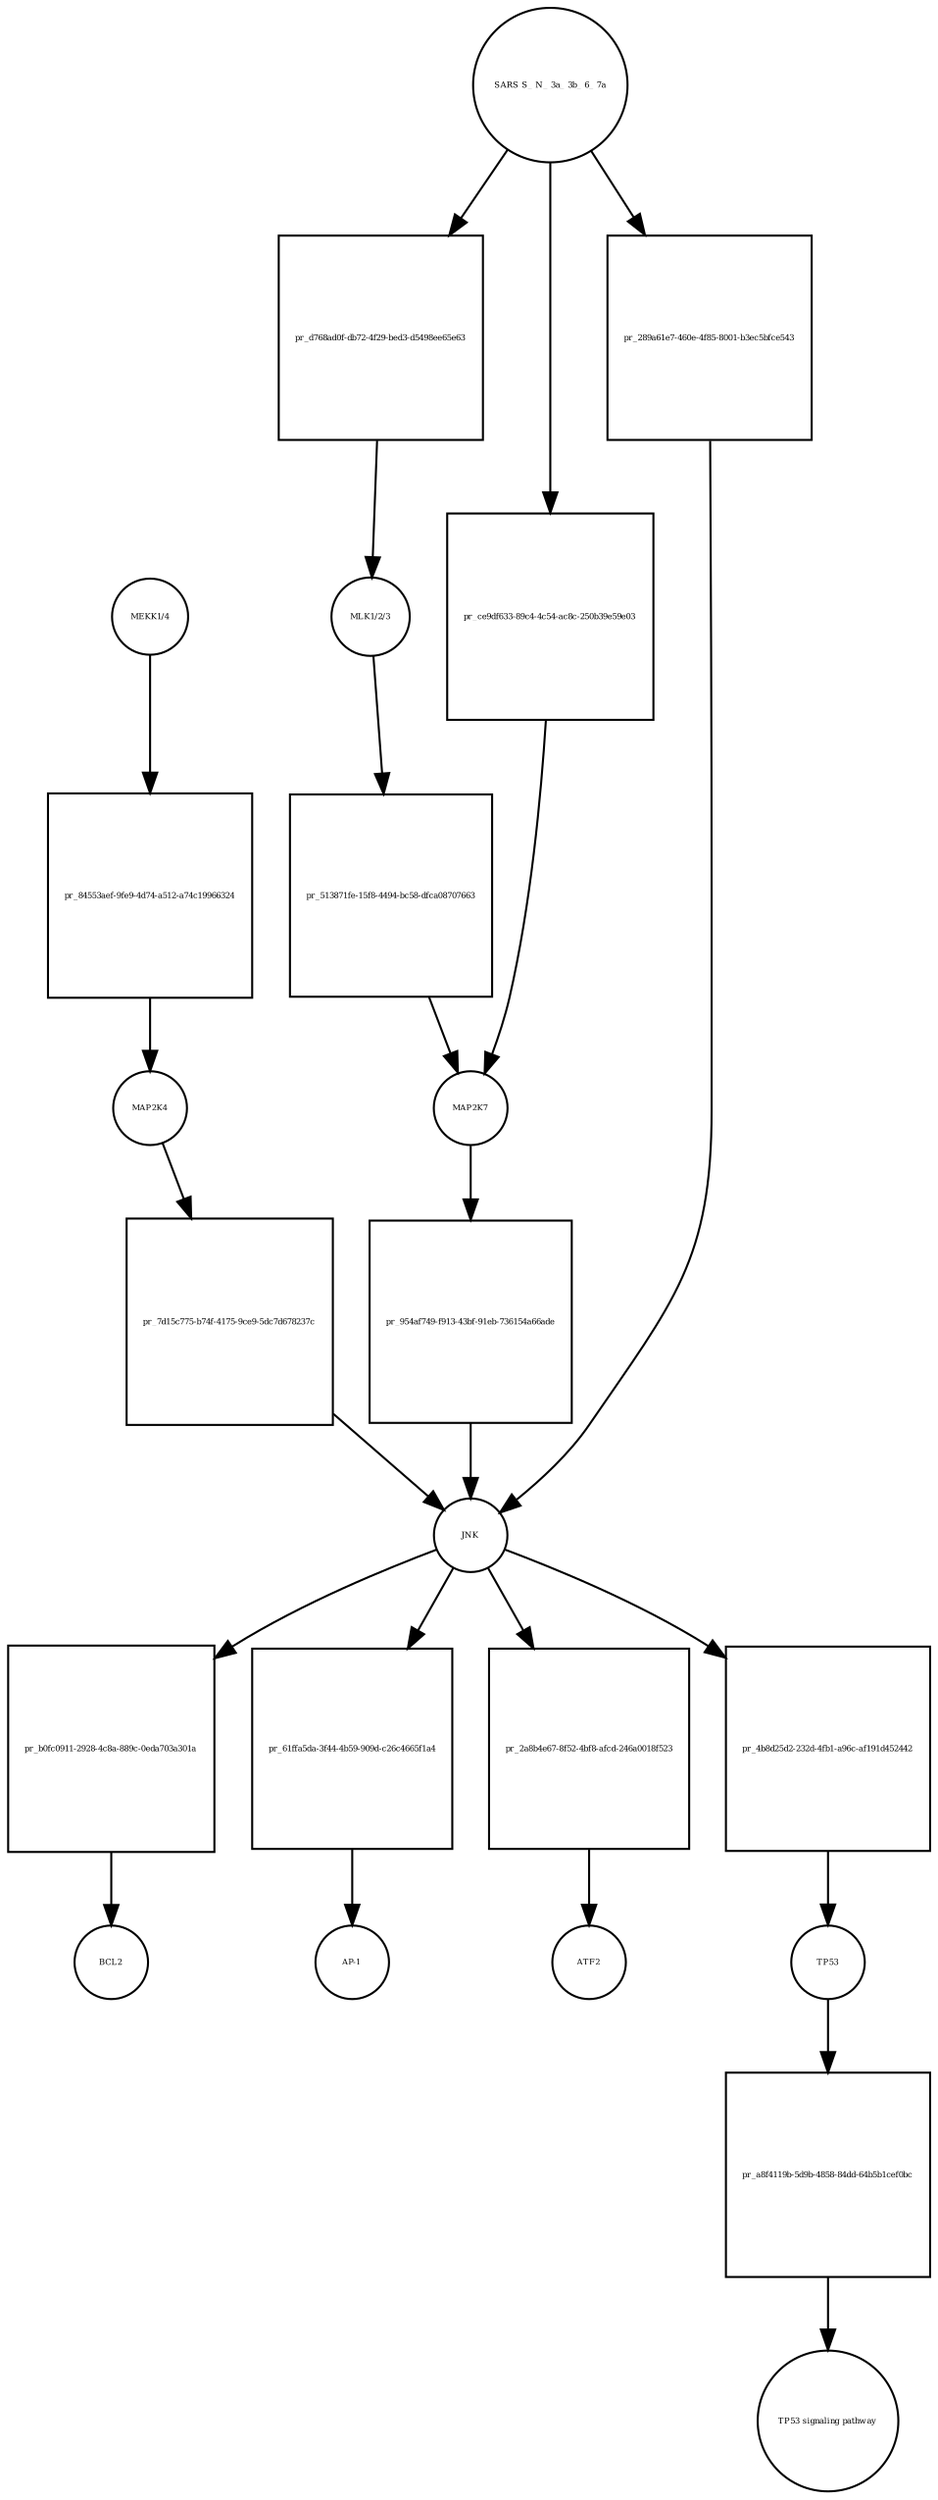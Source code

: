 strict digraph  {
"MEKK1/4" [annotation="", bipartite=0, cls=complex, fontsize=4, label="MEKK1/4", shape=circle];
"pr_84553aef-9fe9-4d74-a512-a74c19966324" [annotation="", bipartite=1, cls=process, fontsize=4, label="pr_84553aef-9fe9-4d74-a512-a74c19966324", shape=square];
MAP2K4 [annotation=urn_miriam_uniprot_P45985, bipartite=0, cls=macromolecule, fontsize=4, label=MAP2K4, shape=circle];
"MLK1/2/3" [annotation="", bipartite=0, cls=complex, fontsize=4, label="MLK1/2/3", shape=circle];
"pr_513871fe-15f8-4494-bc58-dfca08707663" [annotation="", bipartite=1, cls=process, fontsize=4, label="pr_513871fe-15f8-4494-bc58-dfca08707663", shape=square];
MAP2K7 [annotation=urn_miriam_uniprot_O14733, bipartite=0, cls=macromolecule, fontsize=4, label=MAP2K7, shape=circle];
"pr_7d15c775-b74f-4175-9ce9-5dc7d678237c" [annotation="", bipartite=1, cls=process, fontsize=4, label="pr_7d15c775-b74f-4175-9ce9-5dc7d678237c", shape=square];
JNK [annotation="", bipartite=0, cls=complex, fontsize=4, label=JNK, shape=circle];
"pr_954af749-f913-43bf-91eb-736154a66ade" [annotation="", bipartite=1, cls=process, fontsize=4, label="pr_954af749-f913-43bf-91eb-736154a66ade", shape=square];
"pr_b0fc0911-2928-4c8a-889c-0eda703a301a" [annotation="", bipartite=1, cls=process, fontsize=4, label="pr_b0fc0911-2928-4c8a-889c-0eda703a301a", shape=square];
BCL2 [annotation=urn_miriam_uniprot_P10415, bipartite=0, cls=macromolecule, fontsize=4, label=BCL2, shape=circle];
"pr_61ffa5da-3f44-4b59-909d-c26c4665f1a4" [annotation="", bipartite=1, cls=process, fontsize=4, label="pr_61ffa5da-3f44-4b59-909d-c26c4665f1a4", shape=square];
"AP-1" [annotation="", bipartite=0, cls=complex, fontsize=4, label="AP-1", shape=circle];
"SARS S_ N_ 3a_ 3b_ 6_ 7a" [annotation="", bipartite=0, cls=macromolecule, fontsize=4, label="SARS S_ N_ 3a_ 3b_ 6_ 7a", shape=circle];
"pr_d768ad0f-db72-4f29-bed3-d5498ee65e63" [annotation="", bipartite=1, cls=process, fontsize=4, label="pr_d768ad0f-db72-4f29-bed3-d5498ee65e63", shape=square];
"pr_2a8b4e67-8f52-4bf8-afcd-246a0018f523" [annotation="", bipartite=1, cls=process, fontsize=4, label="pr_2a8b4e67-8f52-4bf8-afcd-246a0018f523", shape=square];
ATF2 [annotation=urn_miriam_uniprot_P15336, bipartite=0, cls=macromolecule, fontsize=4, label=ATF2, shape=circle];
"pr_4b8d25d2-232d-4fb1-a96c-af191d452442" [annotation="", bipartite=1, cls=process, fontsize=4, label="pr_4b8d25d2-232d-4fb1-a96c-af191d452442", shape=square];
TP53 [annotation=urn_miriam_uniprot_P04637, bipartite=0, cls=macromolecule, fontsize=4, label=TP53, shape=circle];
"pr_a8f4119b-5d9b-4858-84dd-64b5b1cef0bc" [annotation="", bipartite=1, cls=process, fontsize=4, label="pr_a8f4119b-5d9b-4858-84dd-64b5b1cef0bc", shape=square];
"TP53 signaling pathway" [annotation="", bipartite=0, cls="unspecified entity", fontsize=4, label="TP53 signaling pathway", shape=circle];
"pr_ce9df633-89c4-4c54-ac8c-250b39e59e03" [annotation="", bipartite=1, cls=process, fontsize=4, label="pr_ce9df633-89c4-4c54-ac8c-250b39e59e03", shape=square];
"pr_289a61e7-460e-4f85-8001-b3ec5bfce543" [annotation="", bipartite=1, cls=process, fontsize=4, label="pr_289a61e7-460e-4f85-8001-b3ec5bfce543", shape=square];
"MEKK1/4" -> "pr_84553aef-9fe9-4d74-a512-a74c19966324"  [annotation="", interaction_type=consumption];
"pr_84553aef-9fe9-4d74-a512-a74c19966324" -> MAP2K4  [annotation="", interaction_type=production];
MAP2K4 -> "pr_7d15c775-b74f-4175-9ce9-5dc7d678237c"  [annotation="", interaction_type=consumption];
"MLK1/2/3" -> "pr_513871fe-15f8-4494-bc58-dfca08707663"  [annotation="", interaction_type=consumption];
"pr_513871fe-15f8-4494-bc58-dfca08707663" -> MAP2K7  [annotation="", interaction_type=production];
MAP2K7 -> "pr_954af749-f913-43bf-91eb-736154a66ade"  [annotation="", interaction_type=consumption];
"pr_7d15c775-b74f-4175-9ce9-5dc7d678237c" -> JNK  [annotation="", interaction_type=production];
JNK -> "pr_b0fc0911-2928-4c8a-889c-0eda703a301a"  [annotation="", interaction_type=consumption];
JNK -> "pr_61ffa5da-3f44-4b59-909d-c26c4665f1a4"  [annotation="", interaction_type=consumption];
JNK -> "pr_2a8b4e67-8f52-4bf8-afcd-246a0018f523"  [annotation="", interaction_type=consumption];
JNK -> "pr_4b8d25d2-232d-4fb1-a96c-af191d452442"  [annotation="", interaction_type=consumption];
"pr_954af749-f913-43bf-91eb-736154a66ade" -> JNK  [annotation="", interaction_type=production];
"pr_b0fc0911-2928-4c8a-889c-0eda703a301a" -> BCL2  [annotation="", interaction_type=production];
"pr_61ffa5da-3f44-4b59-909d-c26c4665f1a4" -> "AP-1"  [annotation="", interaction_type=production];
"SARS S_ N_ 3a_ 3b_ 6_ 7a" -> "pr_d768ad0f-db72-4f29-bed3-d5498ee65e63"  [annotation="", interaction_type=consumption];
"SARS S_ N_ 3a_ 3b_ 6_ 7a" -> "pr_ce9df633-89c4-4c54-ac8c-250b39e59e03"  [annotation="", interaction_type=consumption];
"SARS S_ N_ 3a_ 3b_ 6_ 7a" -> "pr_289a61e7-460e-4f85-8001-b3ec5bfce543"  [annotation="", interaction_type=consumption];
"pr_d768ad0f-db72-4f29-bed3-d5498ee65e63" -> "MLK1/2/3"  [annotation="", interaction_type=production];
"pr_2a8b4e67-8f52-4bf8-afcd-246a0018f523" -> ATF2  [annotation="", interaction_type=production];
"pr_4b8d25d2-232d-4fb1-a96c-af191d452442" -> TP53  [annotation="", interaction_type=production];
TP53 -> "pr_a8f4119b-5d9b-4858-84dd-64b5b1cef0bc"  [annotation="", interaction_type=consumption];
"pr_a8f4119b-5d9b-4858-84dd-64b5b1cef0bc" -> "TP53 signaling pathway"  [annotation="", interaction_type=production];
"pr_ce9df633-89c4-4c54-ac8c-250b39e59e03" -> MAP2K7  [annotation="", interaction_type=production];
"pr_289a61e7-460e-4f85-8001-b3ec5bfce543" -> JNK  [annotation="", interaction_type=production];
}
